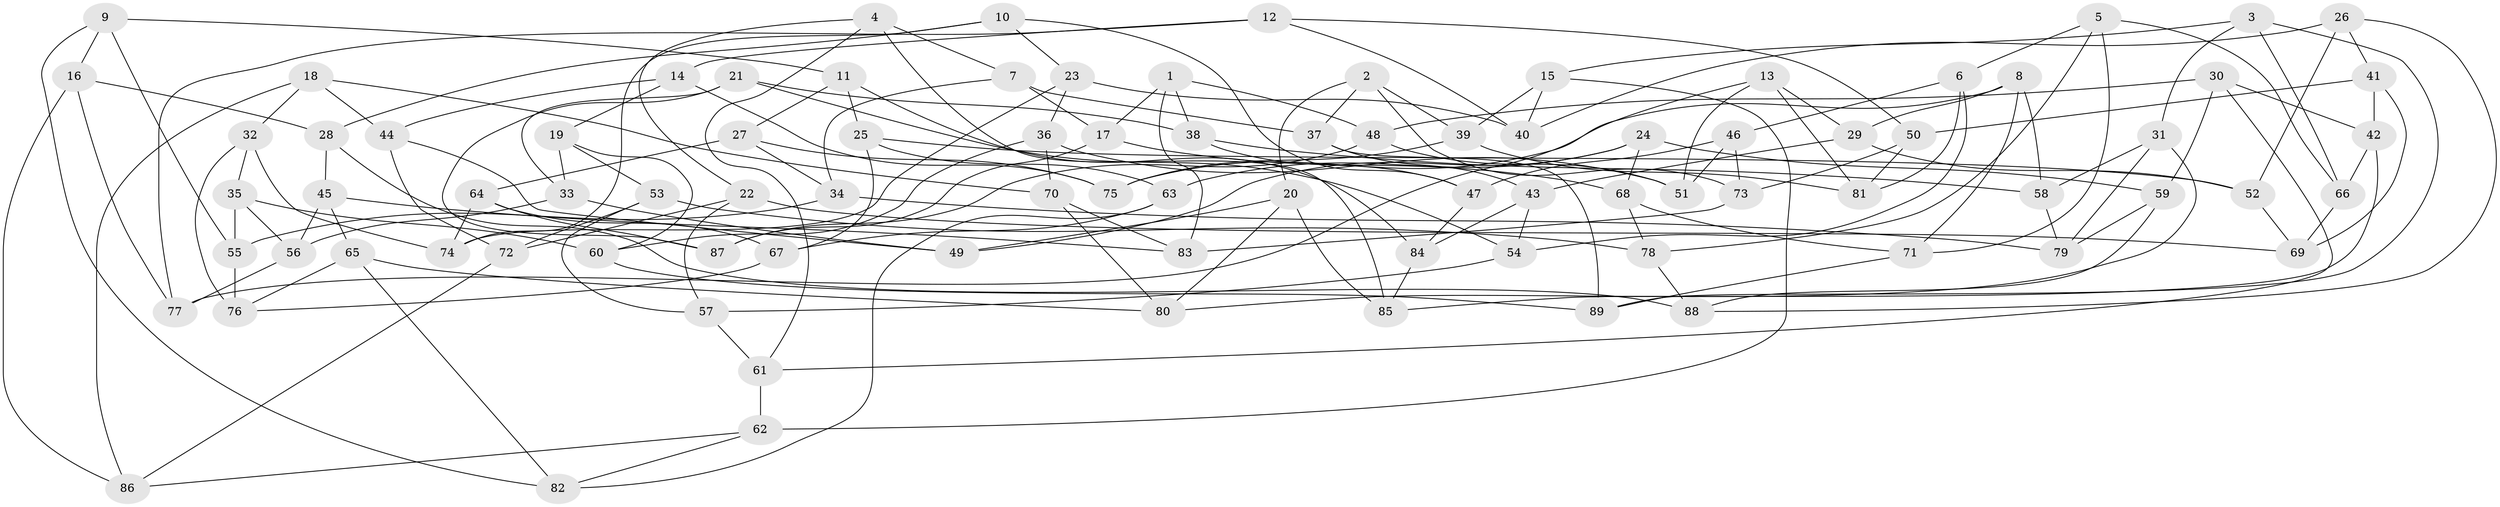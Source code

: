 // coarse degree distribution, {5: 0.25, 6: 0.3333333333333333, 4: 0.1388888888888889, 7: 0.1388888888888889, 3: 0.027777777777777776, 8: 0.08333333333333333, 9: 0.027777777777777776}
// Generated by graph-tools (version 1.1) at 2025/38/03/04/25 23:38:06]
// undirected, 89 vertices, 178 edges
graph export_dot {
  node [color=gray90,style=filled];
  1;
  2;
  3;
  4;
  5;
  6;
  7;
  8;
  9;
  10;
  11;
  12;
  13;
  14;
  15;
  16;
  17;
  18;
  19;
  20;
  21;
  22;
  23;
  24;
  25;
  26;
  27;
  28;
  29;
  30;
  31;
  32;
  33;
  34;
  35;
  36;
  37;
  38;
  39;
  40;
  41;
  42;
  43;
  44;
  45;
  46;
  47;
  48;
  49;
  50;
  51;
  52;
  53;
  54;
  55;
  56;
  57;
  58;
  59;
  60;
  61;
  62;
  63;
  64;
  65;
  66;
  67;
  68;
  69;
  70;
  71;
  72;
  73;
  74;
  75;
  76;
  77;
  78;
  79;
  80;
  81;
  82;
  83;
  84;
  85;
  86;
  87;
  88;
  89;
  1 -- 83;
  1 -- 48;
  1 -- 17;
  1 -- 38;
  2 -- 37;
  2 -- 20;
  2 -- 73;
  2 -- 39;
  3 -- 66;
  3 -- 15;
  3 -- 31;
  3 -- 89;
  4 -- 7;
  4 -- 61;
  4 -- 85;
  4 -- 22;
  5 -- 78;
  5 -- 71;
  5 -- 66;
  5 -- 6;
  6 -- 54;
  6 -- 46;
  6 -- 81;
  7 -- 37;
  7 -- 17;
  7 -- 34;
  8 -- 71;
  8 -- 29;
  8 -- 58;
  8 -- 75;
  9 -- 11;
  9 -- 16;
  9 -- 55;
  9 -- 82;
  10 -- 28;
  10 -- 23;
  10 -- 74;
  10 -- 47;
  11 -- 27;
  11 -- 84;
  11 -- 25;
  12 -- 14;
  12 -- 77;
  12 -- 40;
  12 -- 50;
  13 -- 77;
  13 -- 81;
  13 -- 29;
  13 -- 51;
  14 -- 19;
  14 -- 44;
  14 -- 75;
  15 -- 39;
  15 -- 40;
  15 -- 62;
  16 -- 28;
  16 -- 86;
  16 -- 77;
  17 -- 87;
  17 -- 68;
  18 -- 86;
  18 -- 70;
  18 -- 32;
  18 -- 44;
  19 -- 53;
  19 -- 60;
  19 -- 33;
  20 -- 49;
  20 -- 85;
  20 -- 80;
  21 -- 87;
  21 -- 38;
  21 -- 54;
  21 -- 33;
  22 -- 57;
  22 -- 69;
  22 -- 72;
  23 -- 74;
  23 -- 36;
  23 -- 40;
  24 -- 63;
  24 -- 59;
  24 -- 49;
  24 -- 68;
  25 -- 63;
  25 -- 67;
  25 -- 52;
  26 -- 41;
  26 -- 88;
  26 -- 40;
  26 -- 52;
  27 -- 34;
  27 -- 64;
  27 -- 75;
  28 -- 88;
  28 -- 45;
  29 -- 52;
  29 -- 43;
  30 -- 48;
  30 -- 42;
  30 -- 59;
  30 -- 61;
  31 -- 58;
  31 -- 79;
  31 -- 80;
  32 -- 74;
  32 -- 35;
  32 -- 76;
  33 -- 56;
  33 -- 49;
  34 -- 55;
  34 -- 79;
  35 -- 56;
  35 -- 55;
  35 -- 60;
  36 -- 60;
  36 -- 70;
  36 -- 51;
  37 -- 89;
  37 -- 43;
  38 -- 47;
  38 -- 58;
  39 -- 75;
  39 -- 81;
  41 -- 50;
  41 -- 42;
  41 -- 69;
  42 -- 66;
  42 -- 85;
  43 -- 54;
  43 -- 84;
  44 -- 49;
  44 -- 72;
  45 -- 65;
  45 -- 56;
  45 -- 83;
  46 -- 73;
  46 -- 51;
  46 -- 47;
  47 -- 84;
  48 -- 51;
  48 -- 87;
  50 -- 81;
  50 -- 73;
  52 -- 69;
  53 -- 78;
  53 -- 57;
  53 -- 72;
  54 -- 57;
  55 -- 76;
  56 -- 77;
  57 -- 61;
  58 -- 79;
  59 -- 79;
  59 -- 88;
  60 -- 89;
  61 -- 62;
  62 -- 86;
  62 -- 82;
  63 -- 82;
  63 -- 67;
  64 -- 87;
  64 -- 74;
  64 -- 67;
  65 -- 76;
  65 -- 82;
  65 -- 80;
  66 -- 69;
  67 -- 76;
  68 -- 78;
  68 -- 71;
  70 -- 83;
  70 -- 80;
  71 -- 89;
  72 -- 86;
  73 -- 83;
  78 -- 88;
  84 -- 85;
}
